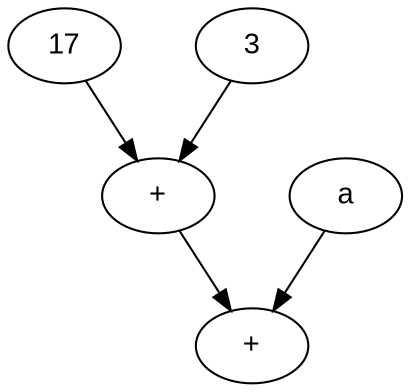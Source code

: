 digraph uttryck {
    nodesep=0.5
    node [shape="oval", fontname="arial"]
    expr1 [label = "17"]
    expr2 [label = "3"]
    expr3 [label = "a"]
    operator1 [ label="+"]
    operator2 [ label="+"]
    expr1 -> operator1
    expr2 -> operator1
    operator1 -> operator2
    expr3 -> operator2
}